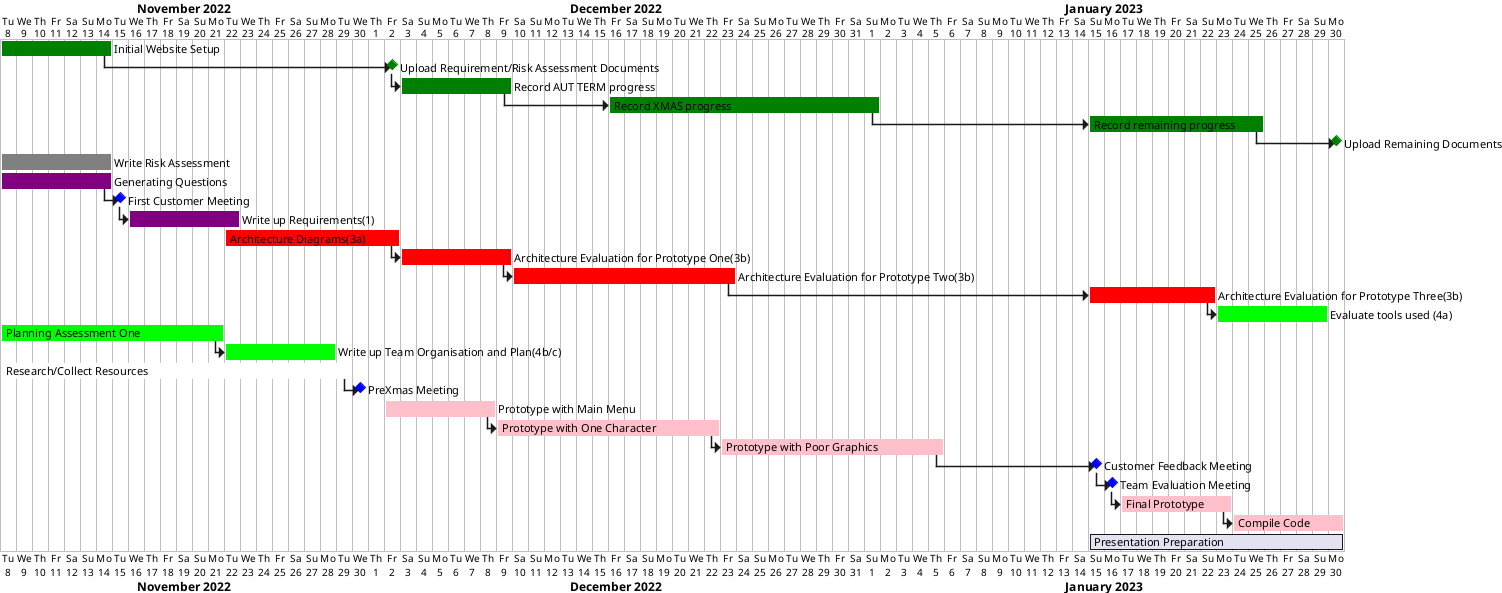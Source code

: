 @startgantt
Project starts 2022-11-08

[Initial Website Setup] lasts 7 days and is coloured in green
then [Upload Requirement/Risk Assessment Documents] happens 2022-12-02 and is coloured in green
then [Record AUT TERM progress]  lasts 7 days and is coloured in green
then [Record XMAS progress] starts 2022-12-16 and ends 2023-01-01 and is coloured in green
then [Record remaining progress] starts 2023-01-15 and ends 2023-01-25  and is coloured in green
then [Upload Remaining Documents] happens 2023-01-30 and is coloured in green
[Write Risk Assessment] lasts 7 days and is coloured in grey
[Generating Questions] lasts 7 days and is coloured in purple
then [First Customer Meeting] happens at 2022-11-15 and is coloured in blue
then [Write up Requirements(1)] lasts 7 days and is coloured in purple
[Architecture Diagrams(3a)] starts 2022-11-22 and ends 2022-12-02 and is coloured in red
then [Architecture Evaluation for Prototype One(3b)] lasts 7 days and is coloured in red
then [Architecture Evaluation for Prototype Two(3b)] lasts 14 days and is coloured in red
then [Architecture Evaluation for Prototype Three(3b)] lasts 14 days and is coloured in red
then [Architecture Evaluation for Prototype Three(3b)] starts 2023-01-15 and ends 2023-01-22 and is coloured in red
then [Evaluate tools used (4a)] lasts 7 days and is coloured in lime
[Planning Assessment One] lasts 14 days and is coloured in lime
then [Write up Team Organisation and Plan(4b/c)] lasts 7 days and is coloured in lime
[Research/Collect Resources] starts 2022-11-08 and ends 2022-11-29 and is coloured in white
then [PreXmas Meeting] happens 2022-11-29 and is coloured in blue
[Prototype with Main Menu] starts 2022-12-02 and lasts 7 days and is coloured in pink
then [Prototype with One Character] lasts 14 days and is coloured in pink
then [Prototype with Poor Graphics] lasts 14 days and is coloured in pink
then [Customer Feedback Meeting] happens 2023-01-15 and is coloured in blue
then [Team Evaluation Meeting] happens 2023-01-15 and is coloured in blue
then [Final Prototype] lasts 7 days and is coloured in pink
then [Compile Code] lasts 7 days and is coloured in pink
[Presentation Preparation] starts 2023-01-15 and ends 2023-01-30
@endgantt